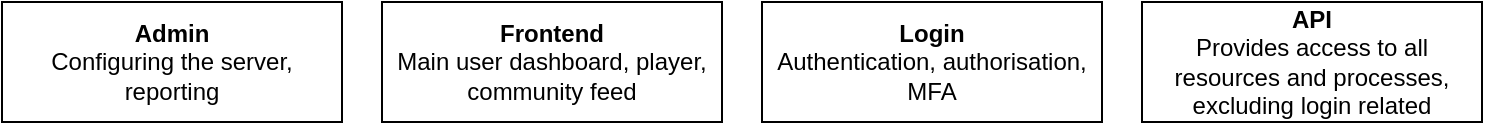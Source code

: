 <mxfile version="21.1.8" type="github">
  <diagram name="Page-1" id="W1ZNMWO5-H7LVogcB0IQ">
    <mxGraphModel dx="880" dy="452" grid="1" gridSize="10" guides="1" tooltips="1" connect="1" arrows="1" fold="1" page="1" pageScale="1" pageWidth="827" pageHeight="1169" math="0" shadow="0">
      <root>
        <mxCell id="0" />
        <mxCell id="1" parent="0" />
        <mxCell id="3za8Srcv3lXCgY3qC6Ve-1" value="&lt;b&gt;Admin&lt;/b&gt;&lt;br&gt;Configuring the server, reporting" style="whiteSpace=wrap;html=1;rounded=0;" vertex="1" parent="1">
          <mxGeometry x="40" y="160" width="170" height="60" as="geometry" />
        </mxCell>
        <mxCell id="3za8Srcv3lXCgY3qC6Ve-2" value="&lt;b&gt;Frontend&lt;/b&gt;&lt;br&gt;Main user dashboard, player, community feed" style="rounded=0;whiteSpace=wrap;html=1;" vertex="1" parent="1">
          <mxGeometry x="230" y="160" width="170" height="60" as="geometry" />
        </mxCell>
        <mxCell id="3za8Srcv3lXCgY3qC6Ve-3" value="&lt;b&gt;Login&lt;br&gt;&lt;/b&gt;Authentication, authorisation, MFA" style="rounded=0;whiteSpace=wrap;html=1;" vertex="1" parent="1">
          <mxGeometry x="420" y="160" width="170" height="60" as="geometry" />
        </mxCell>
        <mxCell id="3za8Srcv3lXCgY3qC6Ve-4" value="&lt;b&gt;API&lt;br&gt;&lt;/b&gt;Provides access to all resources and processes, excluding login related" style="rounded=0;whiteSpace=wrap;html=1;" vertex="1" parent="1">
          <mxGeometry x="610" y="160" width="170" height="60" as="geometry" />
        </mxCell>
      </root>
    </mxGraphModel>
  </diagram>
</mxfile>
